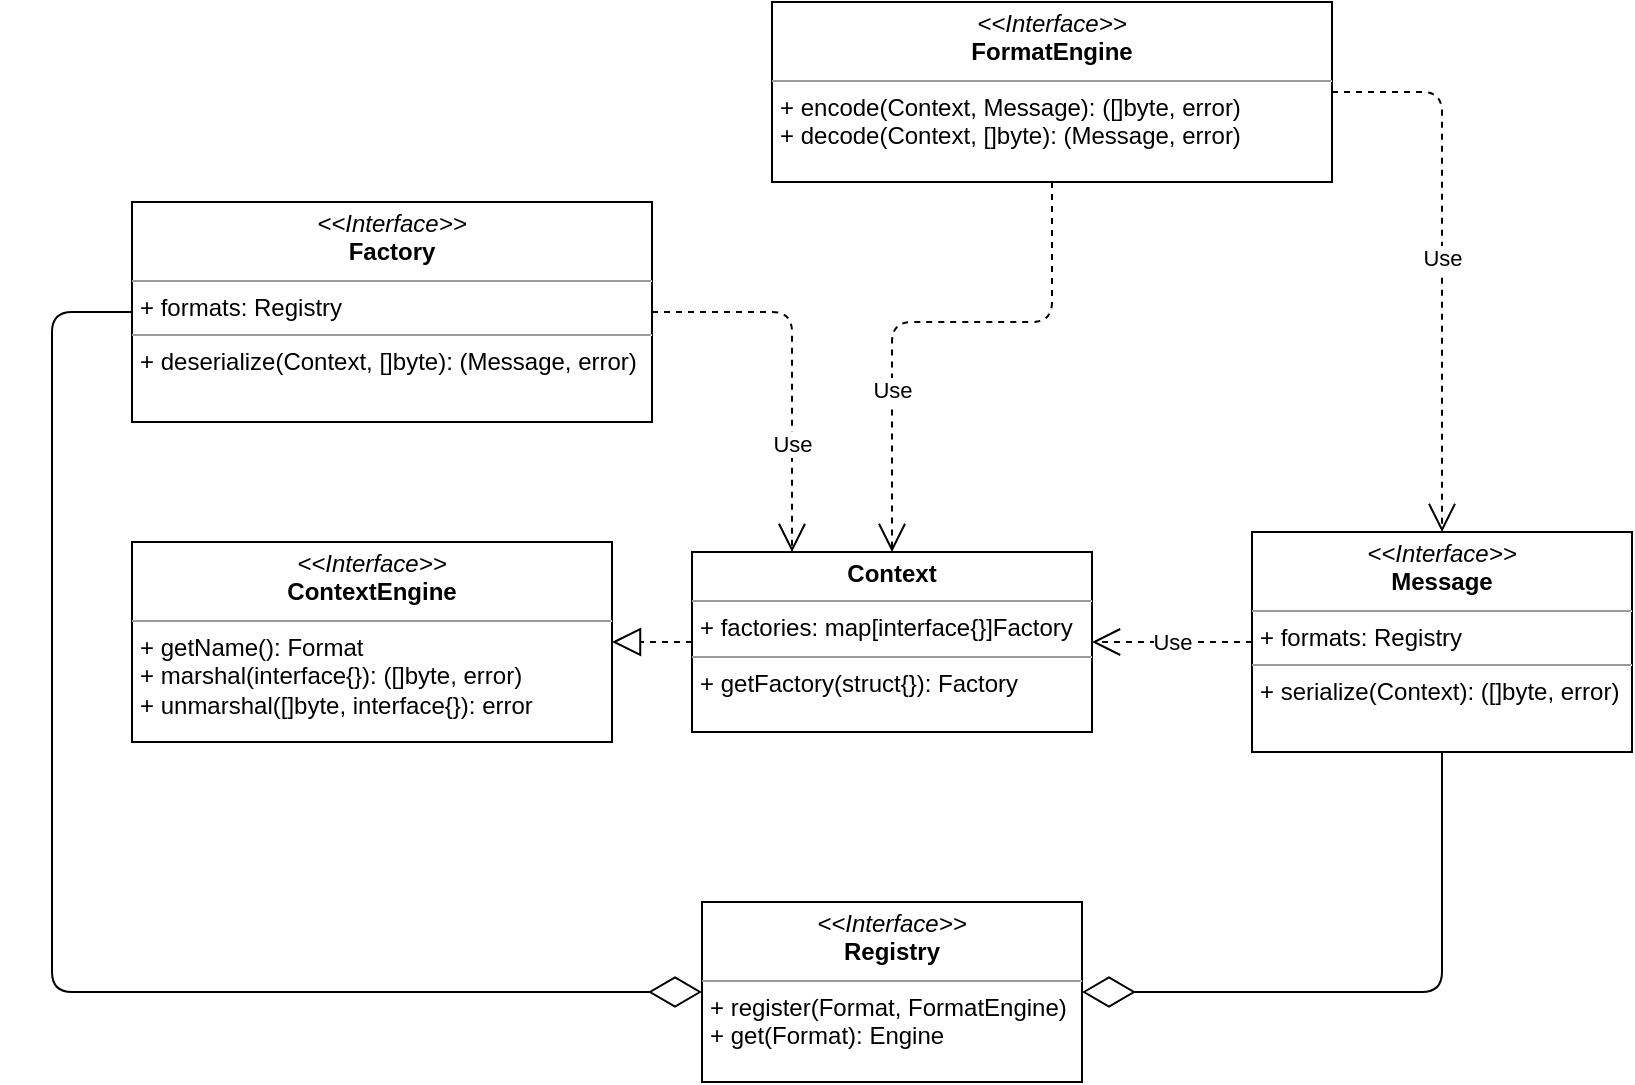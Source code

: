<mxfile version="13.3.5" type="device"><diagram id="JE_fhvbXXYaDU8tIrnDz" name="Serde"><mxGraphModel dx="1590" dy="738" grid="1" gridSize="10" guides="1" tooltips="1" connect="1" arrows="1" fold="1" page="1" pageScale="1" pageWidth="850" pageHeight="1100" math="0" shadow="0"><root><mxCell id="0"/><mxCell id="1" parent="0"/><mxCell id="2J_gMRBNMrAQcICp_Dh2-1" value="&lt;p style=&quot;margin: 0px ; margin-top: 4px ; text-align: center&quot;&gt;&lt;i&gt;&amp;lt;&amp;lt;Interface&amp;gt;&amp;gt;&lt;/i&gt;&lt;br&gt;&lt;b&gt;ContextEngine&lt;/b&gt;&lt;/p&gt;&lt;hr size=&quot;1&quot;&gt;&lt;p style=&quot;margin: 0px ; margin-left: 4px&quot;&gt;+ getName(): Format&lt;br&gt;+ marshal(interface{}): ([]byte, error)&lt;/p&gt;&lt;p style=&quot;margin: 0px ; margin-left: 4px&quot;&gt;+ unmarshal([]byte, interface{}): error&lt;br&gt;&lt;/p&gt;" style="verticalAlign=top;align=left;overflow=fill;fontSize=12;fontFamily=Helvetica;html=1;" vertex="1" parent="1"><mxGeometry x="80" y="340" width="240" height="100" as="geometry"/></mxCell><mxCell id="2J_gMRBNMrAQcICp_Dh2-2" value="&lt;p style=&quot;margin: 0px ; margin-top: 4px ; text-align: center&quot;&gt;&lt;b&gt;Context&lt;/b&gt;&lt;/p&gt;&lt;hr size=&quot;1&quot;&gt;&lt;p style=&quot;margin: 0px ; margin-left: 4px&quot;&gt;+ factories: map[interface{}]Factory&lt;br&gt;&lt;/p&gt;&lt;hr size=&quot;1&quot;&gt;&lt;p style=&quot;margin: 0px ; margin-left: 4px&quot;&gt;+ getFactory(struct{}): Factory&lt;br&gt;&lt;/p&gt;" style="verticalAlign=top;align=left;overflow=fill;fontSize=12;fontFamily=Helvetica;html=1;" vertex="1" parent="1"><mxGeometry x="360" y="345" width="200" height="90" as="geometry"/></mxCell><mxCell id="2J_gMRBNMrAQcICp_Dh2-3" value="" style="endArrow=block;dashed=1;endFill=0;endSize=12;html=1;exitX=0;exitY=0.5;exitDx=0;exitDy=0;entryX=1;entryY=0.5;entryDx=0;entryDy=0;" edge="1" parent="1" source="2J_gMRBNMrAQcICp_Dh2-2" target="2J_gMRBNMrAQcICp_Dh2-1"><mxGeometry width="160" relative="1" as="geometry"><mxPoint x="90" y="560" as="sourcePoint"/><mxPoint x="250" y="560" as="targetPoint"/></mxGeometry></mxCell><mxCell id="2J_gMRBNMrAQcICp_Dh2-5" value="&lt;p style=&quot;margin: 0px ; margin-top: 4px ; text-align: center&quot;&gt;&lt;i&gt;&amp;lt;&amp;lt;Interface&amp;gt;&amp;gt;&lt;/i&gt;&lt;br&gt;&lt;b&gt;FormatEngine&lt;/b&gt;&lt;/p&gt;&lt;hr size=&quot;1&quot;&gt;&lt;p style=&quot;margin: 0px ; margin-left: 4px&quot;&gt;+ encode(Context, Message): ([]byte, error)&lt;br&gt;+ decode(Context, []byte): (Message, error)&lt;br&gt;&lt;/p&gt;" style="verticalAlign=top;align=left;overflow=fill;fontSize=12;fontFamily=Helvetica;html=1;" vertex="1" parent="1"><mxGeometry x="400" y="70" width="280" height="90" as="geometry"/></mxCell><mxCell id="2J_gMRBNMrAQcICp_Dh2-6" value="Use" style="endArrow=open;endSize=12;dashed=1;html=1;exitX=0.5;exitY=1;exitDx=0;exitDy=0;entryX=0.5;entryY=0;entryDx=0;entryDy=0;" edge="1" parent="1" source="2J_gMRBNMrAQcICp_Dh2-5" target="2J_gMRBNMrAQcICp_Dh2-2"><mxGeometry x="0.388" width="160" relative="1" as="geometry"><mxPoint x="550" y="270" as="sourcePoint"/><mxPoint x="710" y="270" as="targetPoint"/><Array as="points"><mxPoint x="540" y="230"/><mxPoint x="460" y="230"/></Array><mxPoint as="offset"/></mxGeometry></mxCell><mxCell id="2J_gMRBNMrAQcICp_Dh2-7" value="&lt;p style=&quot;margin: 0px ; margin-top: 4px ; text-align: center&quot;&gt;&lt;i&gt;&amp;lt;&amp;lt;Interface&amp;gt;&amp;gt;&lt;/i&gt;&lt;br&gt;&lt;b&gt;Message&lt;/b&gt;&lt;/p&gt;&lt;hr size=&quot;1&quot;&gt;&lt;p style=&quot;margin: 0px ; margin-left: 4px&quot;&gt;+ formats: Registry&lt;br&gt;&lt;/p&gt;&lt;hr size=&quot;1&quot;&gt;&lt;p style=&quot;margin: 0px ; margin-left: 4px&quot;&gt;+ serialize(Context): ([]byte, error)&lt;br&gt;&lt;/p&gt;" style="verticalAlign=top;align=left;overflow=fill;fontSize=12;fontFamily=Helvetica;html=1;" vertex="1" parent="1"><mxGeometry x="640" y="335" width="190" height="110" as="geometry"/></mxCell><mxCell id="2J_gMRBNMrAQcICp_Dh2-8" value="Use" style="endArrow=open;endSize=12;dashed=1;html=1;exitX=0;exitY=0.5;exitDx=0;exitDy=0;entryX=1;entryY=0.5;entryDx=0;entryDy=0;" edge="1" parent="1" source="2J_gMRBNMrAQcICp_Dh2-7" target="2J_gMRBNMrAQcICp_Dh2-2"><mxGeometry width="160" relative="1" as="geometry"><mxPoint x="640" y="260" as="sourcePoint"/><mxPoint x="800" y="260" as="targetPoint"/></mxGeometry></mxCell><mxCell id="2J_gMRBNMrAQcICp_Dh2-9" value="Use" style="endArrow=open;endSize=12;dashed=1;html=1;exitX=1;exitY=0.5;exitDx=0;exitDy=0;entryX=0.5;entryY=0;entryDx=0;entryDy=0;" edge="1" parent="1" source="2J_gMRBNMrAQcICp_Dh2-5" target="2J_gMRBNMrAQcICp_Dh2-7"><mxGeometry width="160" relative="1" as="geometry"><mxPoint x="600" y="280" as="sourcePoint"/><mxPoint x="760" y="280" as="targetPoint"/><Array as="points"><mxPoint x="735" y="115"/></Array></mxGeometry></mxCell><mxCell id="2J_gMRBNMrAQcICp_Dh2-10" value="&lt;p style=&quot;margin: 0px ; margin-top: 4px ; text-align: center&quot;&gt;&lt;i&gt;&amp;lt;&amp;lt;Interface&amp;gt;&amp;gt;&lt;/i&gt;&lt;br&gt;&lt;b&gt;Factory&lt;/b&gt;&lt;/p&gt;&lt;hr size=&quot;1&quot;&gt;&lt;p style=&quot;margin: 0px ; margin-left: 4px&quot;&gt;+ formats: Registry&lt;br&gt;&lt;/p&gt;&lt;hr size=&quot;1&quot;&gt;&lt;p style=&quot;margin: 0px ; margin-left: 4px&quot;&gt;+ deserialize(Context, []byte): (Message, error)&lt;br&gt;&lt;/p&gt;" style="verticalAlign=top;align=left;overflow=fill;fontSize=12;fontFamily=Helvetica;html=1;" vertex="1" parent="1"><mxGeometry x="80" y="170" width="260" height="110" as="geometry"/></mxCell><mxCell id="2J_gMRBNMrAQcICp_Dh2-11" value="Use" style="endArrow=open;endSize=12;dashed=1;html=1;exitX=1;exitY=0.5;exitDx=0;exitDy=0;entryX=0.25;entryY=0;entryDx=0;entryDy=0;" edge="1" parent="1" source="2J_gMRBNMrAQcICp_Dh2-10" target="2J_gMRBNMrAQcICp_Dh2-2"><mxGeometry x="-0.043" y="-45" width="160" relative="1" as="geometry"><mxPoint x="340" y="250" as="sourcePoint"/><mxPoint x="500" y="250" as="targetPoint"/><Array as="points"><mxPoint x="410" y="225"/></Array><mxPoint x="45" y="45" as="offset"/></mxGeometry></mxCell><mxCell id="2J_gMRBNMrAQcICp_Dh2-12" value="&lt;p style=&quot;margin: 0px ; margin-top: 4px ; text-align: center&quot;&gt;&lt;i&gt;&amp;lt;&amp;lt;Interface&amp;gt;&amp;gt;&lt;/i&gt;&lt;br&gt;&lt;b&gt;Registry&lt;/b&gt;&lt;/p&gt;&lt;hr size=&quot;1&quot;&gt;&lt;p style=&quot;margin: 0px ; margin-left: 4px&quot;&gt;+ register(Format, FormatEngine)&lt;/p&gt;&lt;p style=&quot;margin: 0px ; margin-left: 4px&quot;&gt;+ get(Format): Engine&lt;br&gt;&lt;/p&gt;" style="verticalAlign=top;align=left;overflow=fill;fontSize=12;fontFamily=Helvetica;html=1;" vertex="1" parent="1"><mxGeometry x="365" y="520" width="190" height="90" as="geometry"/></mxCell><mxCell id="2J_gMRBNMrAQcICp_Dh2-13" value="" style="endArrow=diamondThin;endFill=0;endSize=24;html=1;exitX=0.5;exitY=1;exitDx=0;exitDy=0;entryX=1;entryY=0.5;entryDx=0;entryDy=0;" edge="1" parent="1" source="2J_gMRBNMrAQcICp_Dh2-7" target="2J_gMRBNMrAQcICp_Dh2-12"><mxGeometry width="160" relative="1" as="geometry"><mxPoint x="620" y="580" as="sourcePoint"/><mxPoint x="780" y="580" as="targetPoint"/><Array as="points"><mxPoint x="735" y="565"/></Array></mxGeometry></mxCell><mxCell id="2J_gMRBNMrAQcICp_Dh2-14" value="" style="endArrow=diamondThin;endFill=0;endSize=24;html=1;entryX=0;entryY=0.5;entryDx=0;entryDy=0;exitX=0;exitY=0.5;exitDx=0;exitDy=0;" edge="1" parent="1" source="2J_gMRBNMrAQcICp_Dh2-10" target="2J_gMRBNMrAQcICp_Dh2-12"><mxGeometry width="160" relative="1" as="geometry"><mxPoint x="140" y="560" as="sourcePoint"/><mxPoint x="300" y="560" as="targetPoint"/><Array as="points"><mxPoint x="40" y="225"/><mxPoint x="40" y="565"/></Array></mxGeometry></mxCell></root></mxGraphModel></diagram></mxfile>